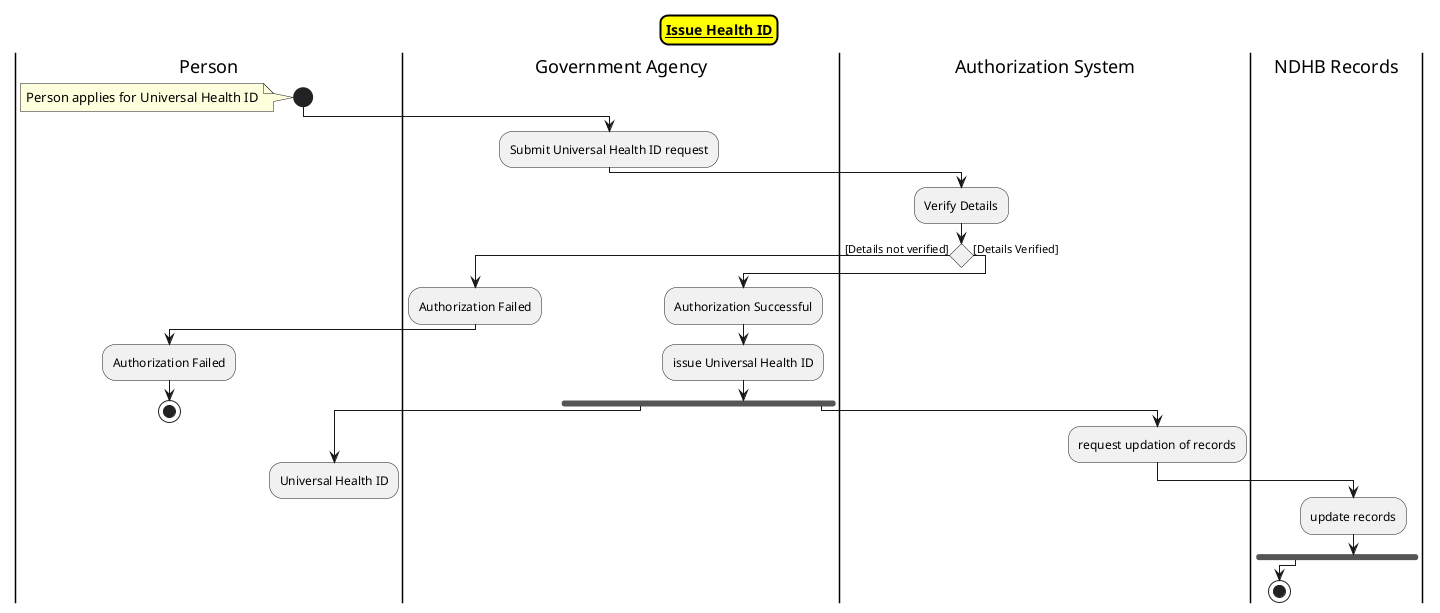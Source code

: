 @startuml Issue Health ID

skinparam titleBorderRoundCorner 15
skinparam titleBorderThickness 2
skinparam titleBorderColor black
skinparam titleBackgroundColor yellow

title __Issue Health ID__

|Person|
start
note : Person applies for Universal Health ID

|Government Agency|
:Submit Universal Health ID request;

|Authorization System|
:Verify Details;

if() then ([Details not verified])
    |Government Agency|
    :Authorization Failed;
    |Person|
    :Authorization Failed;
    stop
    
else ([Details Verified])
    |Government Agency|
    :Authorization Successful;
    :issue Universal Health ID;

    Fork
         |Person|
        :Universal Health ID;
        detach
    Fork again
        |Authorization System|
        :request updation of records;
        |NDHB Records|
        :update records;
    end fork
endif
stop



@enduml